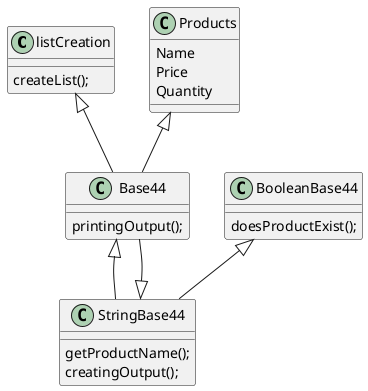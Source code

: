 @startuml
'https://plantuml.com/class-diagram


listCreation <|-- Base44
Products <|-- Base44
StringBase44 <|-- Base44
BooleanBase44 <|-- StringBase44
Base44 <|-- StringBase44
class Base44 {
printingOutput();
}
class Products{
Name
Price
Quantity
}
class listCreation {
createList();
}
class BooleanBase44{
doesProductExist();
}
class StringBase44{
getProductName();
creatingOutput();
}
@enduml
